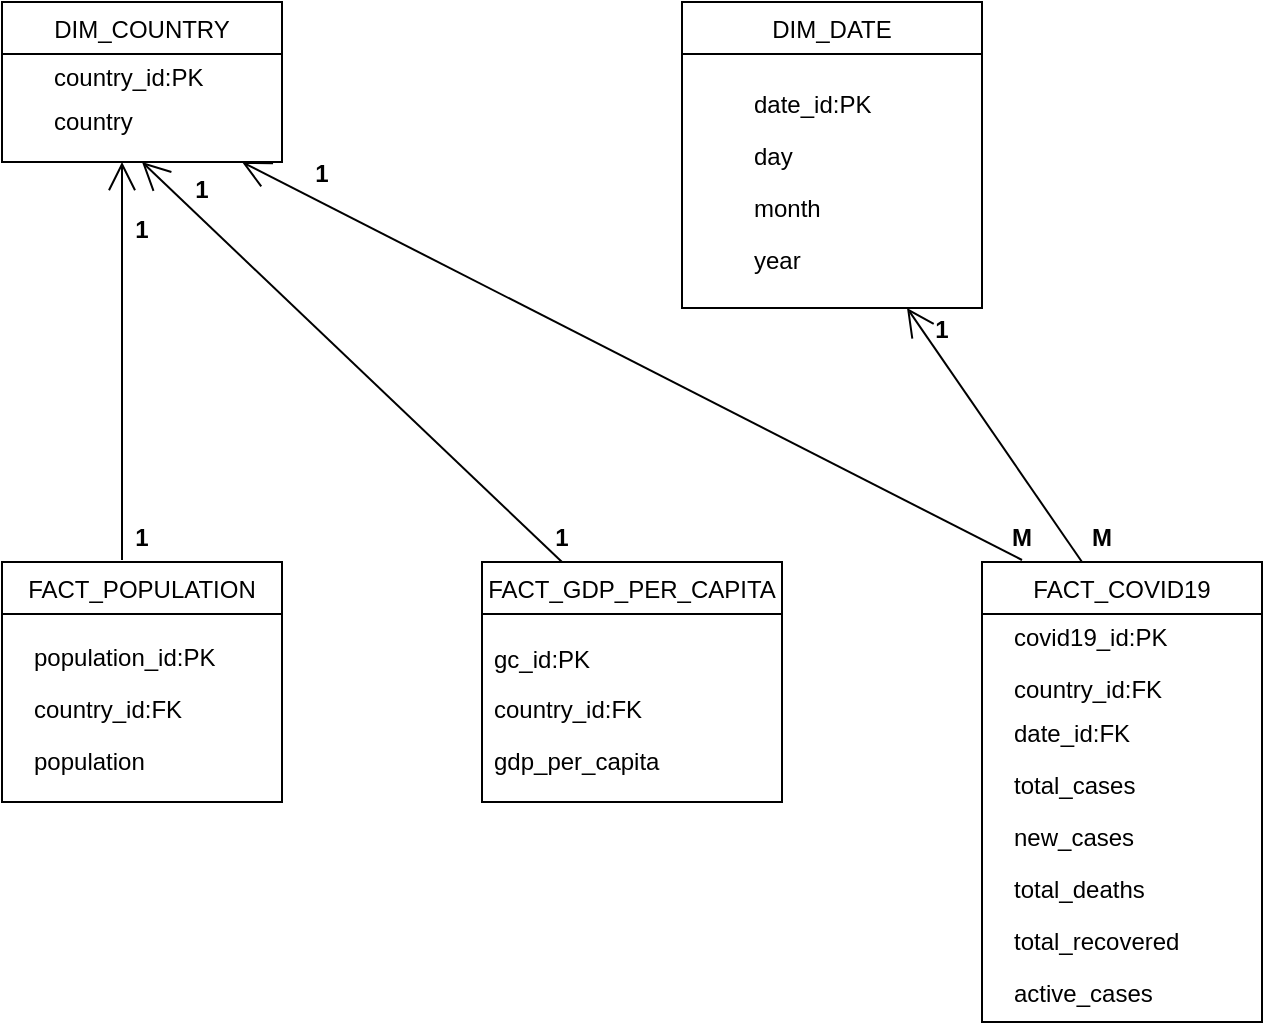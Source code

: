 <mxfile version="20.8.16" type="device"><diagram id="C5RBs43oDa-KdzZeNtuy" name="Page-1"><mxGraphModel dx="1276" dy="606" grid="1" gridSize="10" guides="1" tooltips="1" connect="1" arrows="1" fold="1" page="1" pageScale="1" pageWidth="827" pageHeight="1169" math="0" shadow="0"><root><mxCell id="WIyWlLk6GJQsqaUBKTNV-0"/><mxCell id="WIyWlLk6GJQsqaUBKTNV-1" parent="WIyWlLk6GJQsqaUBKTNV-0"/><mxCell id="wMg9t_bwlpMaEC5vGTYR-0" value="DIM_DATE" style="swimlane;fontStyle=0;childLayout=stackLayout;horizontal=1;startSize=26;fillColor=none;horizontalStack=0;resizeParent=1;resizeParentMax=0;resizeLast=0;collapsible=1;marginBottom=0;" vertex="1" parent="WIyWlLk6GJQsqaUBKTNV-1"><mxGeometry x="450" y="70" width="150" height="153" as="geometry"/></mxCell><mxCell id="wMg9t_bwlpMaEC5vGTYR-1" value="date_id:PK" style="text;strokeColor=none;fillColor=none;align=left;verticalAlign=top;spacingLeft=4;spacingRight=4;overflow=hidden;rotatable=0;points=[[0,0.5],[1,0.5]];portConstraint=eastwest;" vertex="1" parent="WIyWlLk6GJQsqaUBKTNV-1"><mxGeometry x="480" y="107.5" width="140" height="26" as="geometry"/></mxCell><mxCell id="wMg9t_bwlpMaEC5vGTYR-2" value="day" style="text;strokeColor=none;fillColor=none;align=left;verticalAlign=top;spacingLeft=4;spacingRight=4;overflow=hidden;rotatable=0;points=[[0,0.5],[1,0.5]];portConstraint=eastwest;" vertex="1" parent="WIyWlLk6GJQsqaUBKTNV-1"><mxGeometry x="480" y="133.5" width="140" height="26" as="geometry"/></mxCell><mxCell id="wMg9t_bwlpMaEC5vGTYR-3" value="month" style="text;strokeColor=none;fillColor=none;align=left;verticalAlign=top;spacingLeft=4;spacingRight=4;overflow=hidden;rotatable=0;points=[[0,0.5],[1,0.5]];portConstraint=eastwest;" vertex="1" parent="WIyWlLk6GJQsqaUBKTNV-1"><mxGeometry x="480" y="159.5" width="140" height="26" as="geometry"/></mxCell><mxCell id="wMg9t_bwlpMaEC5vGTYR-4" value="year" style="text;strokeColor=none;fillColor=none;align=left;verticalAlign=top;spacingLeft=4;spacingRight=4;overflow=hidden;rotatable=0;points=[[0,0.5],[1,0.5]];portConstraint=eastwest;" vertex="1" parent="WIyWlLk6GJQsqaUBKTNV-1"><mxGeometry x="480" y="185.5" width="140" height="26" as="geometry"/></mxCell><mxCell id="wMg9t_bwlpMaEC5vGTYR-5" value="DIM_COUNTRY" style="swimlane;fontStyle=0;childLayout=stackLayout;horizontal=1;startSize=26;fillColor=none;horizontalStack=0;resizeParent=1;resizeParentMax=0;resizeLast=0;collapsible=1;marginBottom=0;" vertex="1" parent="WIyWlLk6GJQsqaUBKTNV-1"><mxGeometry x="110" y="70" width="140" height="80" as="geometry"/></mxCell><mxCell id="wMg9t_bwlpMaEC5vGTYR-8" value="country" style="text;strokeColor=none;fillColor=none;align=left;verticalAlign=top;spacingLeft=4;spacingRight=4;overflow=hidden;rotatable=0;points=[[0,0.5],[1,0.5]];portConstraint=eastwest;" vertex="1" parent="WIyWlLk6GJQsqaUBKTNV-1"><mxGeometry x="130" y="116" width="140" height="26" as="geometry"/></mxCell><mxCell id="wMg9t_bwlpMaEC5vGTYR-7" value="country_id:PK" style="text;strokeColor=none;fillColor=none;align=left;verticalAlign=top;spacingLeft=4;spacingRight=4;overflow=hidden;rotatable=0;points=[[0,0.5],[1,0.5]];portConstraint=eastwest;" vertex="1" parent="WIyWlLk6GJQsqaUBKTNV-1"><mxGeometry x="130" y="94" width="140" height="32" as="geometry"/></mxCell><mxCell id="wMg9t_bwlpMaEC5vGTYR-10" value="FACT_POPULATION" style="swimlane;fontStyle=0;childLayout=stackLayout;horizontal=1;startSize=26;fillColor=none;horizontalStack=0;resizeParent=1;resizeParentMax=0;resizeLast=0;collapsible=1;marginBottom=0;" vertex="1" parent="WIyWlLk6GJQsqaUBKTNV-1"><mxGeometry x="110" y="350" width="140" height="120" as="geometry"/></mxCell><mxCell id="wMg9t_bwlpMaEC5vGTYR-11" value="population_id:PK" style="text;strokeColor=none;fillColor=none;align=left;verticalAlign=top;spacingLeft=4;spacingRight=4;overflow=hidden;rotatable=0;points=[[0,0.5],[1,0.5]];portConstraint=eastwest;" vertex="1" parent="WIyWlLk6GJQsqaUBKTNV-1"><mxGeometry x="120" y="384" width="140" height="26" as="geometry"/></mxCell><mxCell id="wMg9t_bwlpMaEC5vGTYR-12" value="country_id:FK" style="text;strokeColor=none;fillColor=none;align=left;verticalAlign=top;spacingLeft=4;spacingRight=4;overflow=hidden;rotatable=0;points=[[0,0.5],[1,0.5]];portConstraint=eastwest;" vertex="1" parent="WIyWlLk6GJQsqaUBKTNV-1"><mxGeometry x="120" y="410" width="140" height="26" as="geometry"/></mxCell><mxCell id="wMg9t_bwlpMaEC5vGTYR-13" value="population" style="text;strokeColor=none;fillColor=none;align=left;verticalAlign=top;spacingLeft=4;spacingRight=4;overflow=hidden;rotatable=0;points=[[0,0.5],[1,0.5]];portConstraint=eastwest;" vertex="1" parent="WIyWlLk6GJQsqaUBKTNV-1"><mxGeometry x="120" y="436" width="140" height="26" as="geometry"/></mxCell><mxCell id="wMg9t_bwlpMaEC5vGTYR-14" value="FACT_GDP_PER_CAPITA" style="swimlane;fontStyle=0;childLayout=stackLayout;horizontal=1;startSize=26;fillColor=none;horizontalStack=0;resizeParent=1;resizeParentMax=0;resizeLast=0;collapsible=1;marginBottom=0;" vertex="1" parent="WIyWlLk6GJQsqaUBKTNV-1"><mxGeometry x="350" y="350" width="150" height="120" as="geometry"/></mxCell><mxCell id="wMg9t_bwlpMaEC5vGTYR-15" value="gc_id:PK" style="text;strokeColor=none;fillColor=none;align=left;verticalAlign=top;spacingLeft=4;spacingRight=4;overflow=hidden;rotatable=0;points=[[0,0.5],[1,0.5]];portConstraint=eastwest;" vertex="1" parent="WIyWlLk6GJQsqaUBKTNV-1"><mxGeometry x="350" y="385" width="140" height="26" as="geometry"/></mxCell><mxCell id="wMg9t_bwlpMaEC5vGTYR-16" value="country_id:FK" style="text;strokeColor=none;fillColor=none;align=left;verticalAlign=top;spacingLeft=4;spacingRight=4;overflow=hidden;rotatable=0;points=[[0,0.5],[1,0.5]];portConstraint=eastwest;" vertex="1" parent="WIyWlLk6GJQsqaUBKTNV-1"><mxGeometry x="350" y="410" width="140" height="26" as="geometry"/></mxCell><mxCell id="wMg9t_bwlpMaEC5vGTYR-17" value="gdp_per_capita" style="text;strokeColor=none;fillColor=none;align=left;verticalAlign=top;spacingLeft=4;spacingRight=4;overflow=hidden;rotatable=0;points=[[0,0.5],[1,0.5]];portConstraint=eastwest;" vertex="1" parent="WIyWlLk6GJQsqaUBKTNV-1"><mxGeometry x="350" y="436" width="140" height="26" as="geometry"/></mxCell><mxCell id="wMg9t_bwlpMaEC5vGTYR-18" value="FACT_COVID19" style="swimlane;fontStyle=0;childLayout=stackLayout;horizontal=1;startSize=26;fillColor=none;horizontalStack=0;resizeParent=1;resizeParentMax=0;resizeLast=0;collapsible=1;marginBottom=0;" vertex="1" parent="WIyWlLk6GJQsqaUBKTNV-1"><mxGeometry x="600" y="350" width="140" height="230" as="geometry"/></mxCell><mxCell id="wMg9t_bwlpMaEC5vGTYR-33" value="" style="endArrow=open;endFill=1;endSize=12;html=1;rounded=0;" edge="1" parent="wMg9t_bwlpMaEC5vGTYR-18"><mxGeometry width="160" relative="1" as="geometry"><mxPoint x="20" y="-1" as="sourcePoint"/><mxPoint x="-370" y="-200" as="targetPoint"/></mxGeometry></mxCell><mxCell id="wMg9t_bwlpMaEC5vGTYR-19" value="date_id:FK" style="text;strokeColor=none;fillColor=none;align=left;verticalAlign=top;spacingLeft=4;spacingRight=4;overflow=hidden;rotatable=0;points=[[0,0.5],[1,0.5]];portConstraint=eastwest;" vertex="1" parent="WIyWlLk6GJQsqaUBKTNV-1"><mxGeometry x="610" y="422" width="140" height="26" as="geometry"/></mxCell><mxCell id="wMg9t_bwlpMaEC5vGTYR-20" value="total_cases" style="text;strokeColor=none;fillColor=none;align=left;verticalAlign=top;spacingLeft=4;spacingRight=4;overflow=hidden;rotatable=0;points=[[0,0.5],[1,0.5]];portConstraint=eastwest;" vertex="1" parent="WIyWlLk6GJQsqaUBKTNV-1"><mxGeometry x="610" y="448" width="140" height="26" as="geometry"/></mxCell><mxCell id="wMg9t_bwlpMaEC5vGTYR-21" value="new_cases" style="text;strokeColor=none;fillColor=none;align=left;verticalAlign=top;spacingLeft=4;spacingRight=4;overflow=hidden;rotatable=0;points=[[0,0.5],[1,0.5]];portConstraint=eastwest;" vertex="1" parent="WIyWlLk6GJQsqaUBKTNV-1"><mxGeometry x="610" y="474" width="140" height="26" as="geometry"/></mxCell><mxCell id="wMg9t_bwlpMaEC5vGTYR-22" value="total_deaths" style="text;strokeColor=none;fillColor=none;align=left;verticalAlign=top;spacingLeft=4;spacingRight=4;overflow=hidden;rotatable=0;points=[[0,0.5],[1,0.5]];portConstraint=eastwest;" vertex="1" parent="WIyWlLk6GJQsqaUBKTNV-1"><mxGeometry x="610" y="500" width="140" height="26" as="geometry"/></mxCell><mxCell id="wMg9t_bwlpMaEC5vGTYR-23" value="total_recovered" style="text;strokeColor=none;fillColor=none;align=left;verticalAlign=top;spacingLeft=4;spacingRight=4;overflow=hidden;rotatable=0;points=[[0,0.5],[1,0.5]];portConstraint=eastwest;" vertex="1" parent="WIyWlLk6GJQsqaUBKTNV-1"><mxGeometry x="610" y="526" width="140" height="26" as="geometry"/></mxCell><mxCell id="wMg9t_bwlpMaEC5vGTYR-24" value="active_cases" style="text;strokeColor=none;fillColor=none;align=left;verticalAlign=top;spacingLeft=4;spacingRight=4;overflow=hidden;rotatable=0;points=[[0,0.5],[1,0.5]];portConstraint=eastwest;" vertex="1" parent="WIyWlLk6GJQsqaUBKTNV-1"><mxGeometry x="610" y="552" width="140" height="26" as="geometry"/></mxCell><mxCell id="wMg9t_bwlpMaEC5vGTYR-26" value="country_id:FK" style="text;strokeColor=none;fillColor=none;align=left;verticalAlign=top;spacingLeft=4;spacingRight=4;overflow=hidden;rotatable=0;points=[[0,0.5],[1,0.5]];portConstraint=eastwest;" vertex="1" parent="WIyWlLk6GJQsqaUBKTNV-1"><mxGeometry x="610" y="400" width="140" height="26" as="geometry"/></mxCell><mxCell id="wMg9t_bwlpMaEC5vGTYR-27" value="covid19_id:PK" style="text;strokeColor=none;fillColor=none;align=left;verticalAlign=top;spacingLeft=4;spacingRight=4;overflow=hidden;rotatable=0;points=[[0,0.5],[1,0.5]];portConstraint=eastwest;" vertex="1" parent="WIyWlLk6GJQsqaUBKTNV-1"><mxGeometry x="610" y="374" width="140" height="26" as="geometry"/></mxCell><mxCell id="wMg9t_bwlpMaEC5vGTYR-29" value="" style="endArrow=open;endFill=1;endSize=12;html=1;rounded=0;" edge="1" parent="WIyWlLk6GJQsqaUBKTNV-1"><mxGeometry width="160" relative="1" as="geometry"><mxPoint x="170" y="349" as="sourcePoint"/><mxPoint x="170" y="150" as="targetPoint"/><Array as="points"><mxPoint x="170" y="349"/></Array></mxGeometry></mxCell><mxCell id="wMg9t_bwlpMaEC5vGTYR-30" value="" style="endArrow=open;endFill=1;endSize=12;html=1;rounded=0;entryX=0.5;entryY=1;entryDx=0;entryDy=0;" edge="1" parent="WIyWlLk6GJQsqaUBKTNV-1" target="wMg9t_bwlpMaEC5vGTYR-5"><mxGeometry width="160" relative="1" as="geometry"><mxPoint x="390" y="350" as="sourcePoint"/><mxPoint x="550" y="350" as="targetPoint"/></mxGeometry></mxCell><mxCell id="wMg9t_bwlpMaEC5vGTYR-32" value="" style="endArrow=open;endFill=1;endSize=12;html=1;rounded=0;entryX=0.75;entryY=1;entryDx=0;entryDy=0;" edge="1" parent="WIyWlLk6GJQsqaUBKTNV-1" target="wMg9t_bwlpMaEC5vGTYR-0"><mxGeometry width="160" relative="1" as="geometry"><mxPoint x="650" y="350" as="sourcePoint"/><mxPoint x="810" y="350" as="targetPoint"/></mxGeometry></mxCell><mxCell id="wMg9t_bwlpMaEC5vGTYR-34" value="1" style="text;align=center;fontStyle=1;verticalAlign=middle;spacingLeft=3;spacingRight=3;strokeColor=none;rotatable=0;points=[[0,0.5],[1,0.5]];portConstraint=eastwest;" vertex="1" parent="WIyWlLk6GJQsqaUBKTNV-1"><mxGeometry x="140" y="324" width="80" height="26" as="geometry"/></mxCell><mxCell id="wMg9t_bwlpMaEC5vGTYR-35" value="1" style="text;align=center;fontStyle=1;verticalAlign=middle;spacingLeft=3;spacingRight=3;strokeColor=none;rotatable=0;points=[[0,0.5],[1,0.5]];portConstraint=eastwest;" vertex="1" parent="WIyWlLk6GJQsqaUBKTNV-1"><mxGeometry x="140" y="170" width="80" height="26" as="geometry"/></mxCell><mxCell id="wMg9t_bwlpMaEC5vGTYR-37" value="1" style="text;align=center;fontStyle=1;verticalAlign=middle;spacingLeft=3;spacingRight=3;strokeColor=none;rotatable=0;points=[[0,0.5],[1,0.5]];portConstraint=eastwest;" vertex="1" parent="WIyWlLk6GJQsqaUBKTNV-1"><mxGeometry x="350" y="324" width="80" height="26" as="geometry"/></mxCell><mxCell id="wMg9t_bwlpMaEC5vGTYR-38" value="1" style="text;align=center;fontStyle=1;verticalAlign=middle;spacingLeft=3;spacingRight=3;strokeColor=none;rotatable=0;points=[[0,0.5],[1,0.5]];portConstraint=eastwest;" vertex="1" parent="WIyWlLk6GJQsqaUBKTNV-1"><mxGeometry x="170" y="150" width="80" height="26" as="geometry"/></mxCell><mxCell id="wMg9t_bwlpMaEC5vGTYR-39" value="1" style="text;align=center;fontStyle=1;verticalAlign=middle;spacingLeft=3;spacingRight=3;strokeColor=none;rotatable=0;points=[[0,0.5],[1,0.5]];portConstraint=eastwest;" vertex="1" parent="WIyWlLk6GJQsqaUBKTNV-1"><mxGeometry x="230" y="142" width="80" height="26" as="geometry"/></mxCell><mxCell id="wMg9t_bwlpMaEC5vGTYR-40" value="M" style="text;align=center;fontStyle=1;verticalAlign=middle;spacingLeft=3;spacingRight=3;strokeColor=none;rotatable=0;points=[[0,0.5],[1,0.5]];portConstraint=eastwest;" vertex="1" parent="WIyWlLk6GJQsqaUBKTNV-1"><mxGeometry x="580" y="324" width="80" height="26" as="geometry"/></mxCell><mxCell id="wMg9t_bwlpMaEC5vGTYR-41" value="1" style="text;align=center;fontStyle=1;verticalAlign=middle;spacingLeft=3;spacingRight=3;strokeColor=none;rotatable=0;points=[[0,0.5],[1,0.5]];portConstraint=eastwest;" vertex="1" parent="WIyWlLk6GJQsqaUBKTNV-1"><mxGeometry x="540" y="220" width="80" height="26" as="geometry"/></mxCell><mxCell id="wMg9t_bwlpMaEC5vGTYR-42" value="M" style="text;align=center;fontStyle=1;verticalAlign=middle;spacingLeft=3;spacingRight=3;strokeColor=none;rotatable=0;points=[[0,0.5],[1,0.5]];portConstraint=eastwest;" vertex="1" parent="WIyWlLk6GJQsqaUBKTNV-1"><mxGeometry x="620" y="324" width="80" height="26" as="geometry"/></mxCell></root></mxGraphModel></diagram></mxfile>